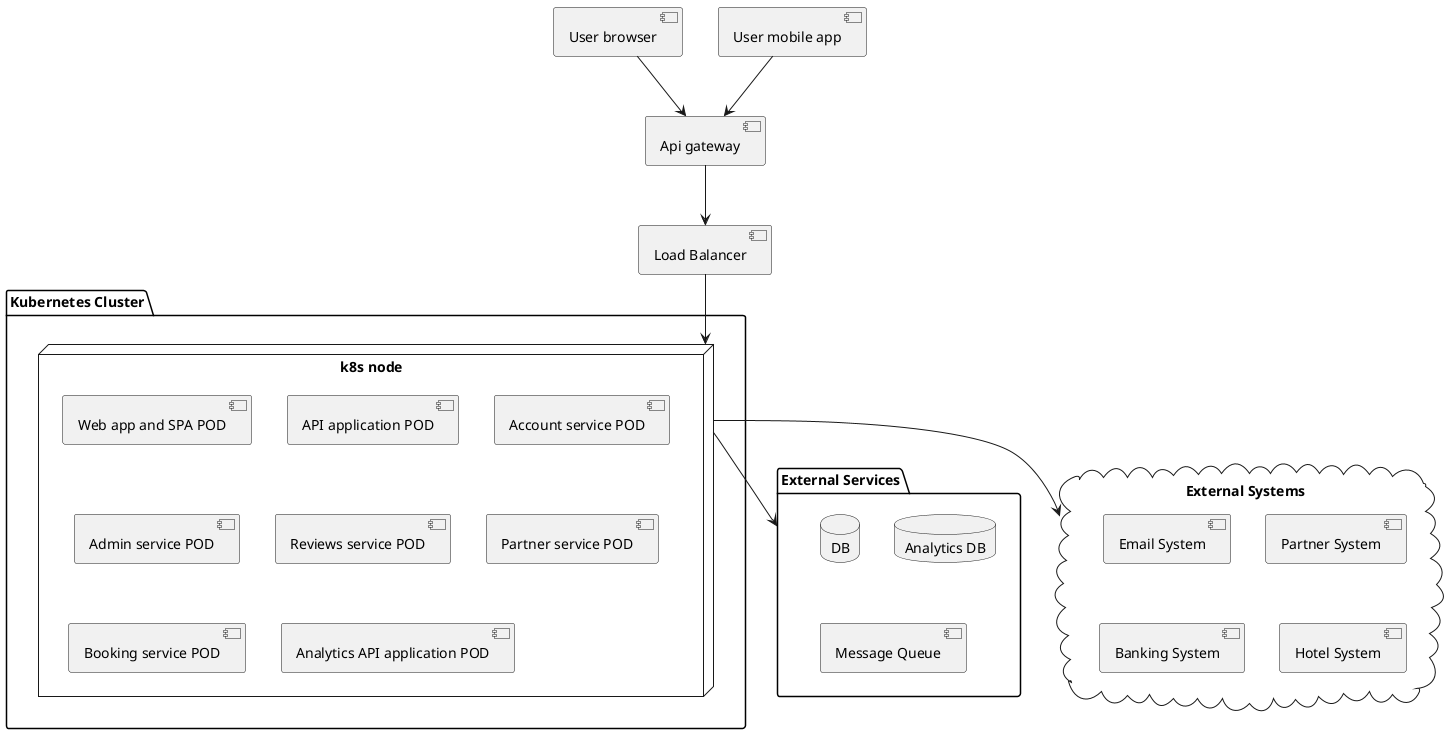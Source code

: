 @startuml

'Items
[User browser]
[User mobile app]

[Api gateway]
[Load Balancer]

[User browser] --> [Api gateway]
[User mobile app] --> [Api gateway]
[Api gateway] --> [Load Balancer]

package "Kubernetes Cluster" {
    node "k8s node" {
        [Web app and SPA POD]
        [API application POD]
        [Account service POD]
        [Admin service POD]
        [Reviews service POD]
        [Partner service POD]
        [Booking service POD]
        [Analytics API application POD]
    }
}

package "External Services" {
    database "DB"
    database "Analytics DB"
    [Message Queue]
}

cloud "External Systems" {
    [Email System]
    [Partner System]
    [Banking System]
    [Hotel System]
}

[Load Balancer] --> [k8s node]
[k8s node] --> [External Services]
[k8s node] --> [External Systems]

@enduml

